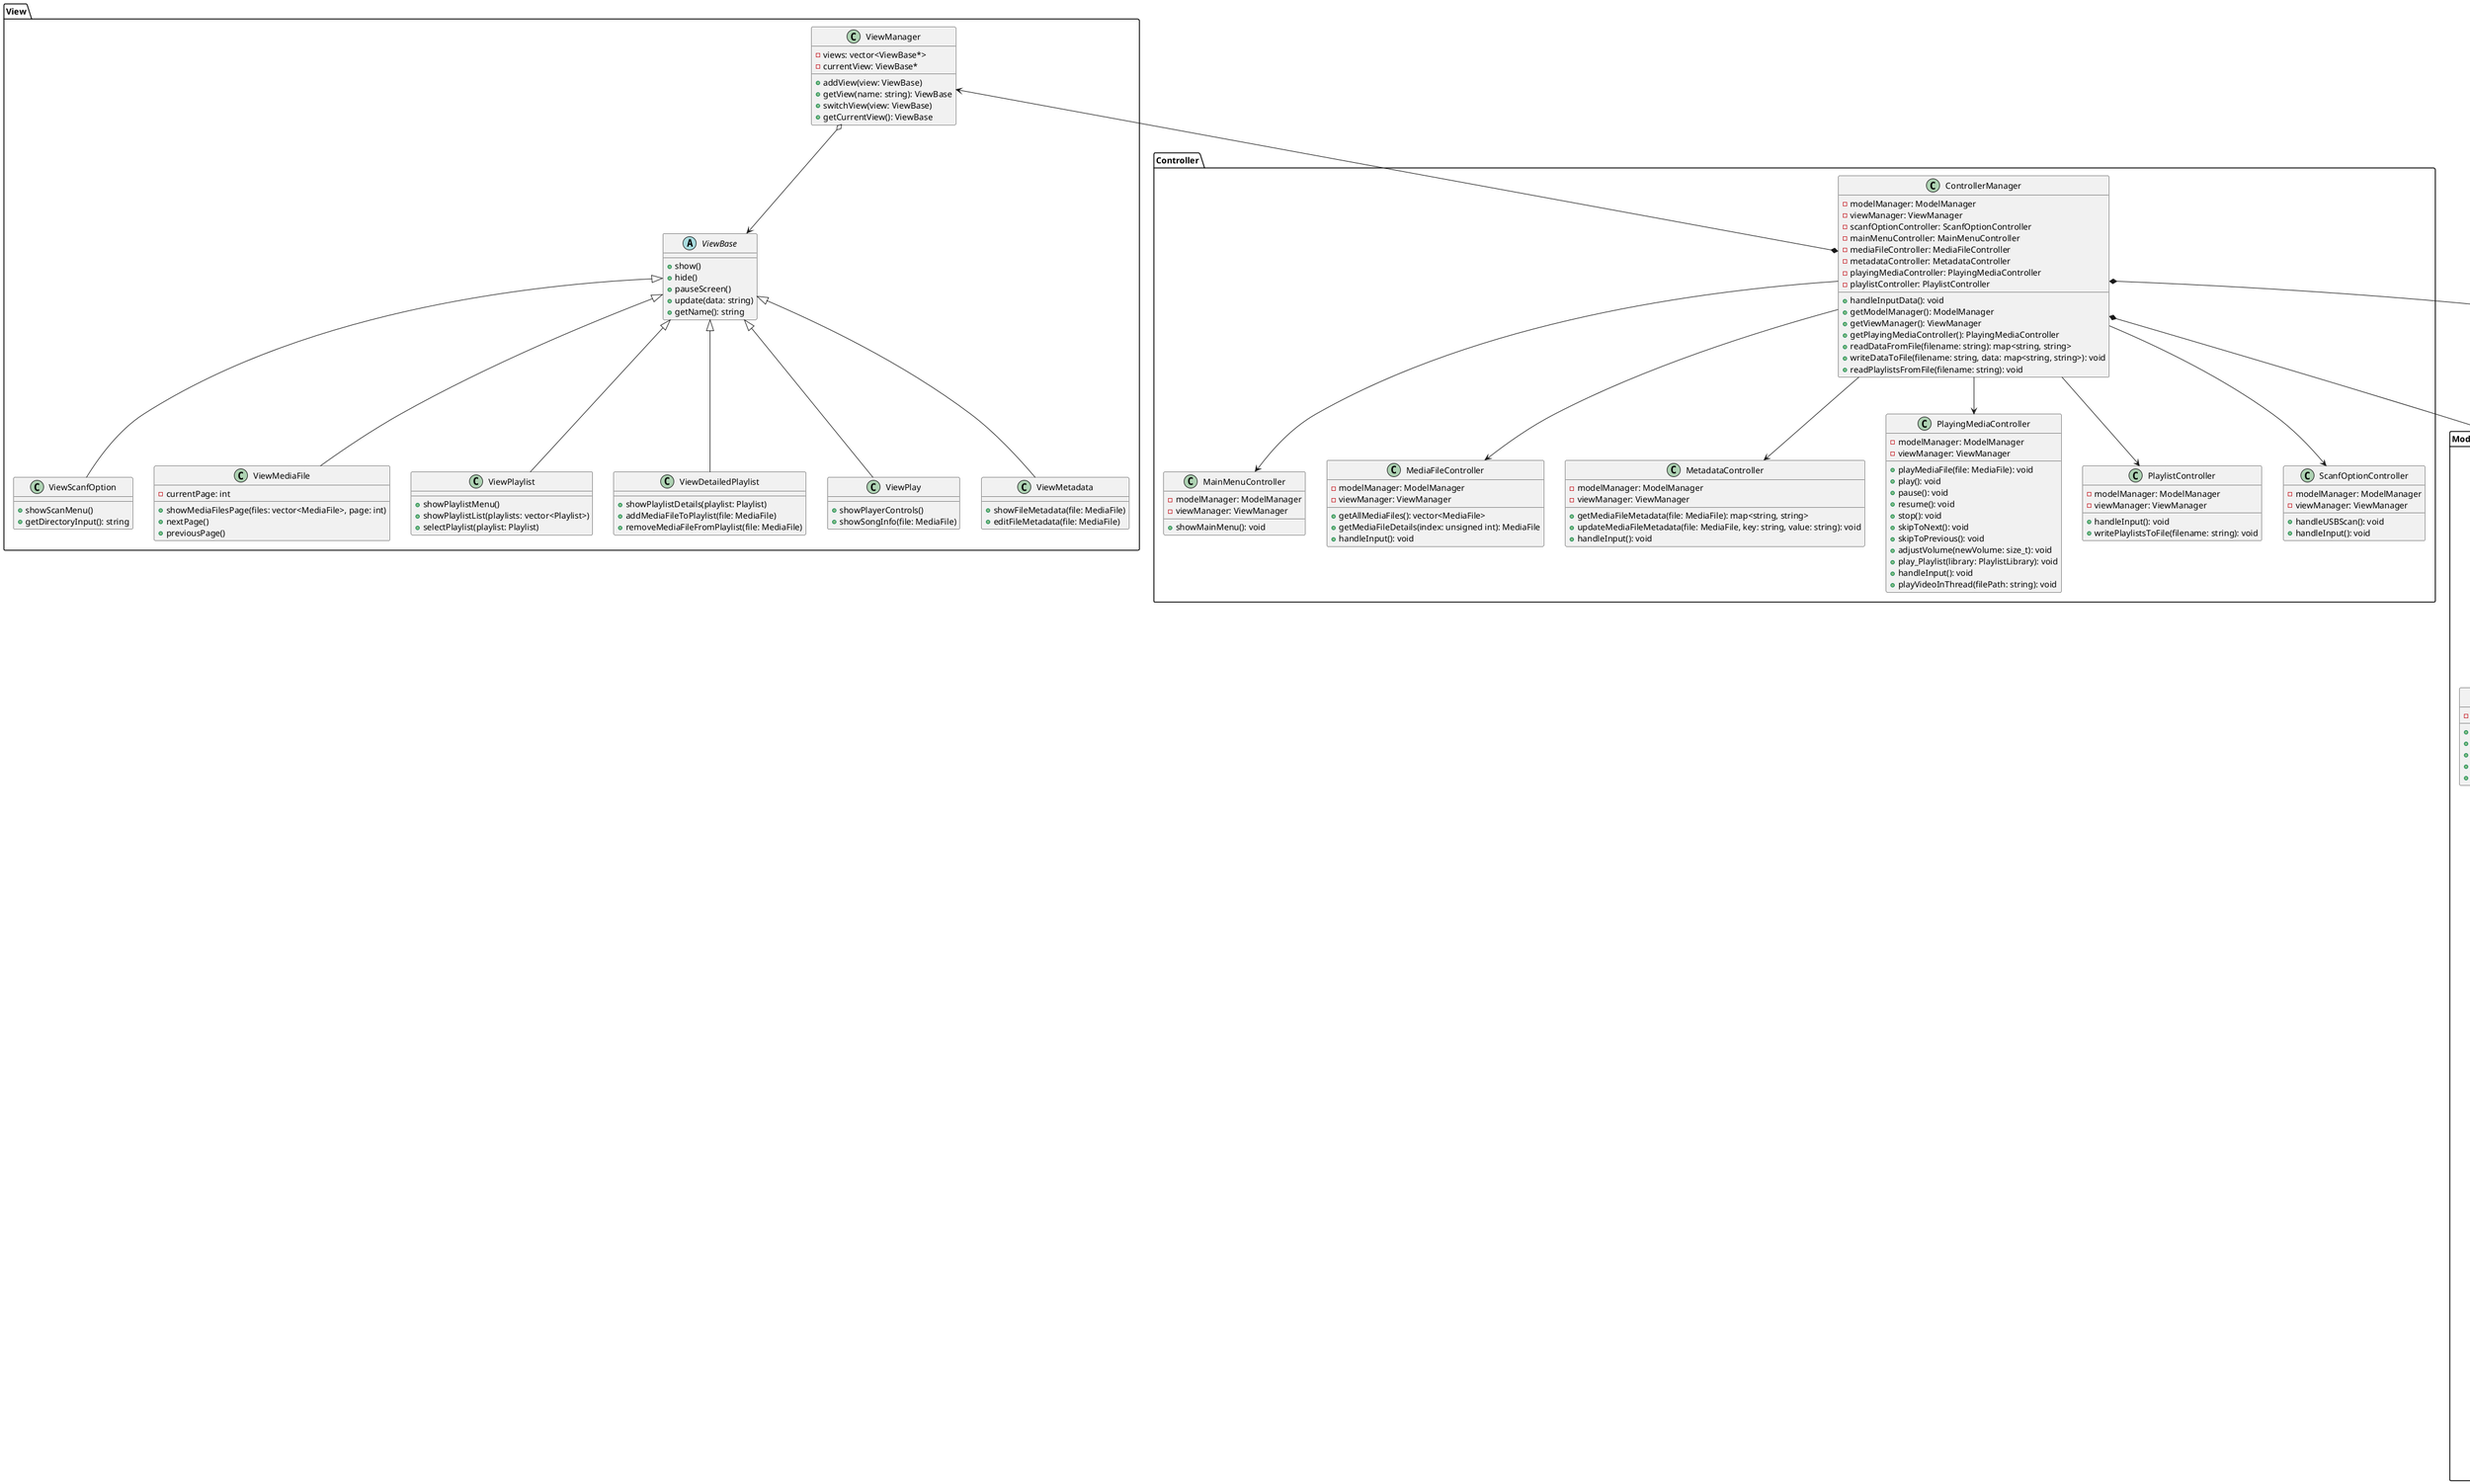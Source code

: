 @startuml classDiagram
package Model {
    class MediaFile {
        - name: string
        - path: string
        - type: string
        - metadata: Metadata
        - duration: int
        + getName(): string
        + getPath(): string
        + getType(): string
        + getMetadata(): Metadata
        + getDuration(): int
        + setMetadata(metadata: Metadata): void
        + setType(type: string): void
        + setDuration(duration: int): void
    }

    class Metadata {
        - data: map<string, string>
        + getData(): map<string, string>
        + getValue(key: string): string
        + setData(data: map<string, string>): void
        + setValue(key: string, value: string): void
        + loadFromFile(filePath: string): void
        + saveToFile(filePath: string): void
    }

    class Playlist {
        - name: string
        - songs: map<unsigned int, MediaFile>
        + getName(): string
        + getSongs(): map<unsigned int, MediaFile>
        + addSong(id: unsigned int, song: MediaFile): void
        + removeSong(id: unsigned int): void
        + getSongById(id: unsigned int): MediaFile
        + setSongs(newSongs: map<unsigned int, MediaFile>): void
    }

    class PlaylistLibrary {
        - playlists: map<unsigned int, std::shared_ptr<Playlist>> playlists>
        + getAllPlaylists(): map<unsigned int, Playlist>
        + addPlaylist(index: unsigned int, playlist: Playlist): void
        + removePlaylist(index: unsigned int): void
        + getPlaylistByIndex(index: unsigned int): Playlist
        + setPlaylists(newPlaylists: map<unsigned int, Playlist>): void
    }

    class MediaLibrary {
        - mediaFiles: map<unsigned int, MediaFile>
        + getAllMediaFiles(): map<unsigned int, MediaFile>
        + addMediaFile(index: unsigned int, file: MediaFile): void
        + removeMediaFile(index: unsigned int): void
        + getMediaFileByIndex(index: unsigned int): MediaFile
        + scanDirectory(directory: string): void
        + scanUSBDevice(): void
        + displayPaginatedFiles(files: map<unsigned int, MediaFile>, pageSize: size_t): void
    }

    class PlayingMedia {
        - currentMediaFile: MediaFile
        - currentTime: int
        - isPlaying: bool
        - isPaused: bool
        - volume: int
        + getCurrentMediaFile(): MediaFile
        + setCurrentMediaFile(mediaFile: MediaFile): void
        + play(): void
        + pause(): void
        + resume(): void
        + stop(): void
        + skipToNext(): void
        + skipToPrevious(): void
        + adjustVolume(newVolume: int): void
    }

    class ModelManager {
        - mediaLibrary: MediaLibrary
        - playlistLibrary: PlaylistLibrary
        - playingMedia: PlayingMedia
        + getMediaLibrary(): MediaLibrary
        + getPlaylistLibrary(): PlaylistLibrary
        + getPlayingMedia(): PlayingMedia
    }

    ModelManager --> MediaLibrary
    ModelManager --> PlaylistLibrary
    ModelManager --> PlayingMedia
    MediaLibrary o--> MediaFile
    PlaylistLibrary o--> Playlist
    Playlist o--> MediaFile
    MediaFile o--> Metadata
}

package Controller {
    class ControllerManager {
        - modelManager: ModelManager
        - viewManager: ViewManager
        - scanfOptionController: ScanfOptionController
        - mainMenuController: MainMenuController
        - mediaFileController: MediaFileController
        - metadataController: MetadataController
        - playingMediaController: PlayingMediaController
        - playlistController: PlaylistController
        + handleInputData(): void
        + getModelManager(): ModelManager
        + getViewManager(): ViewManager
        + getPlayingMediaController(): PlayingMediaController
        + readDataFromFile(filename: string): map<string, string>
        + writeDataToFile(filename: string, data: map<string, string>): void
        + readPlaylistsFromFile(filename: string): void
    }

    class MainMenuController {
        - modelManager: ModelManager
        - viewManager: ViewManager
        + showMainMenu(): void
    }

    class MediaFileController {
        - modelManager: ModelManager
        - viewManager: ViewManager
        + getAllMediaFiles(): vector<MediaFile>
        + getMediaFileDetails(index: unsigned int): MediaFile
        + handleInput(): void
    }

    class MetadataController {
        - modelManager: ModelManager
        - viewManager: ViewManager
        + getMediaFileMetadata(file: MediaFile): map<string, string>
        + updateMediaFileMetadata(file: MediaFile, key: string, value: string): void
        + handleInput(): void
    }

    class PlayingMediaController {
        - modelManager: ModelManager
        - viewManager: ViewManager
        + playMediaFile(file: MediaFile): void
        + play(): void
        + pause(): void
        + resume(): void
        + stop(): void
        + skipToNext(): void
        + skipToPrevious(): void
        + adjustVolume(newVolume: size_t): void
        + play_Playlist(library: PlaylistLibrary): void
        + handleInput(): void
        + playVideoInThread(filePath: string): void
    }

    class PlaylistController {
        - modelManager: ModelManager
        - viewManager: ViewManager
        + handleInput(): void
        + writePlaylistsToFile(filename: string): void
    }

    class ScanfOptionController {
        - modelManager: ModelManager
        - viewManager: ViewManager
        + handleUSBScan(): void
        + handleInput(): void
    }

    ControllerManager --> MainMenuController
    ControllerManager --> MediaFileController
    ControllerManager --> MetadataController
    ControllerManager --> PlayingMediaController
    ControllerManager --> PlaylistController
    ControllerManager --> ScanfOptionController
}

package View {
    abstract class ViewBase {
        + show()
        + hide()
        + pauseScreen()
        + update(data: string)
        + getName(): string
    }

    class ViewScanfOption {
        + showScanMenu()
        + getDirectoryInput(): string
    }

    class ViewMediaFile {
        - currentPage: int
        + showMediaFilesPage(files: vector<MediaFile>, page: int)
        + nextPage()
        + previousPage()
    }

    class ViewPlaylist {
        + showPlaylistMenu()
        + showPlaylistList(playlists: vector<Playlist>)
        + selectPlaylist(playlist: Playlist)
    }

    class ViewDetailedPlaylist {
        + showPlaylistDetails(playlist: Playlist)
        + addMediaFileToPlaylist(file: MediaFile)
        + removeMediaFileFromPlaylist(file: MediaFile)
    }

    class ViewPlay {
        + showPlayerControls()
        + showSongInfo(file: MediaFile)
    }

    class ViewMetadata {
        + showFileMetadata(file: MediaFile)
        + editFileMetadata(file: MediaFile)
    }

    class ViewManager {
        - views: vector<ViewBase*>
        - currentView: ViewBase*
        + addView(view: ViewBase)
        + getView(name: string): ViewBase
        + switchView(view: ViewBase)
        + getCurrentView(): ViewBase
    }

    ViewManager o--> ViewBase
    ViewBase <|-- ViewScanfOption
    ViewBase <|-- ViewMediaFile
    ViewBase <|-- ViewPlaylist
    ViewBase <|-- ViewDetailedPlaylist
    ViewBase <|-- ViewPlay
    ViewBase <|-- ViewMetadata
}

package Hardware {
    class KL46ZBoard {
        - serialConnection: SerialPort*
        + connect()
        + disconnect()
        + readADC(): int
        + readButtons(): ButtonState
        + updateDisplay(text: string)
    }
}


enum ButtonType {
    PLAY_PAUSE
    NEXT
    PREVIOUS
    STOP
}

ViewManager <--* ControllerManager
ControllerManager *--> ModelManager
KL46ZBoard --> S32K144Interface
ControllerManager *--> S32K144Interface

S32K144Interface --> ButtonType : handles >



@enduml